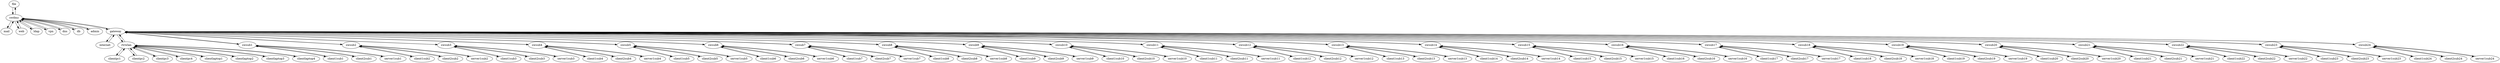digraph {
  /* DMZ */
  file -> swdmz [weight=0]
  swdmz -> file [weight=0]

  mail -> swdmz [weight=0]
  swdmz -> mail [weight=0]

  web -> swdmz [weight=0]
  swdmz -> web [weight=0]

  ldap -> swdmz [weight=0]
  swdmz -> ldap [weight=0]

  vpn -> swdmz [weight=0]
  swdmz -> vpn [weight=0]

  dns -> swdmz [weight=0]
  swdmz -> dns [weight=0]

  db -> swdmz [weight=0]
  swdmz -> db [weight=0]

  admin -> swdmz [weight=0]
  swdmz -> admin [weight=0]

  swdmz -> gateway [weight=0]
  gateway -> swdmz [weight=0]

  gateway -> internet [weight=0]
  internet -> gateway [weight=0]

  /* Clients */
  clientpc1 -> rtrwlan [weight=0]
  rtrwlan -> clientpc1 [weight=0]

  clientpc2 -> rtrwlan [weight=0]
  rtrwlan -> clientpc2 [weight=0]

  clientpc3 -> rtrwlan [weight=0]
  rtrwlan -> clientpc3 [weight=0]

  clientpc4 -> rtrwlan [weight=0]
  rtrwlan -> clientpc4 [weight=0]

  clientlaptop1 -> rtrwlan [weight=0]
  rtrwlan -> clientlaptop1 [weight=0]

  clientlaptop2 -> rtrwlan [weight=0]
  rtrwlan -> clientlaptop2 [weight=0]

  clientlaptop3 -> rtrwlan [weight=0]
  rtrwlan -> clientlaptop3 [weight=0]

  clientlaptop4 -> rtrwlan [weight=0]
  rtrwlan -> clientlaptop4 [weight=0]

  rtrwlan -> gateway [weight=0]
  gateway -> rtrwlan [weight=0]

  /* sub1 */
  client1sub1 -> swsub1 [weight=0]
  swsub1 -> client1sub1 [weight=0]
  client2sub1 -> swsub1 [weight=0]
  swsub1 -> client2sub1 [weight=0]

  server1sub1 -> swsub1 [weight=0]
  swsub1 -> server1sub1 [weight=0]

  swsub1 -> gateway [weight=0]
  gateway -> swsub1 [weight=0]

  /* sub2 */
  client1sub2 -> swsub2 [weight=0]
  swsub2 -> client1sub2 [weight=0]
  client2sub2 -> swsub2 [weight=0]
  swsub2 -> client2sub2 [weight=0]

  server1sub2 -> swsub2 [weight=0]
  swsub2 -> server1sub2 [weight=0]

  swsub2 -> gateway [weight=0]
  gateway -> swsub2 [weight=0]

  /* sub3 */
  client1sub3 -> swsub3 [weight=0]
  swsub3 -> client1sub3 [weight=0]
  client2sub3 -> swsub3 [weight=0]
  swsub3 -> client2sub3 [weight=0]

  server1sub3 -> swsub3 [weight=0]
  swsub3 -> server1sub3 [weight=0]

  swsub3 -> gateway [weight=0]
  gateway -> swsub3 [weight=0]

  /* sub4 */
  client1sub4 -> swsub4 [weight=0]
  swsub4 -> client1sub4 [weight=0]
  client2sub4 -> swsub4 [weight=0]
  swsub4 -> client2sub4 [weight=0]

  server1sub4 -> swsub4 [weight=0]
  swsub4 -> server1sub4 [weight=0]

  swsub4 -> gateway [weight=0]
  gateway -> swsub4 [weight=0]

  /* sub5 */
  client1sub5 -> swsub5 [weight=0]
  swsub5 -> client1sub5 [weight=0]
  client2sub5 -> swsub5 [weight=0]
  swsub5 -> client2sub5 [weight=0]

  server1sub5 -> swsub5 [weight=0]
  swsub5 -> server1sub5 [weight=0]

  swsub5 -> gateway [weight=0]
  gateway -> swsub5 [weight=0]

  /* sub6 */
  client1sub6 -> swsub6 [weight=0]
  swsub6 -> client1sub6 [weight=0]
  client2sub6 -> swsub6 [weight=0]
  swsub6 -> client2sub6 [weight=0]

  server1sub6 -> swsub6 [weight=0]
  swsub6 -> server1sub6 [weight=0]

  swsub6 -> gateway [weight=0]
  gateway -> swsub6 [weight=0]

  /* sub7 */
  client1sub7 -> swsub7 [weight=0]
  swsub7 -> client1sub7 [weight=0]
  client2sub7 -> swsub7 [weight=0]
  swsub7 -> client2sub7 [weight=0]

  server1sub7 -> swsub7 [weight=0]
  swsub7 -> server1sub7 [weight=0]

  swsub7 -> gateway [weight=0]
  gateway -> swsub7 [weight=0]

  /* sub8 */
  client1sub8 -> swsub8 [weight=0]
  swsub8 -> client1sub8 [weight=0]
  client2sub8 -> swsub8 [weight=0]
  swsub8 -> client2sub8 [weight=0]

  server1sub8 -> swsub8 [weight=0]
  swsub8 -> server1sub8 [weight=0]

  swsub8 -> gateway [weight=0]
  gateway -> swsub8 [weight=0]

  /* sub9 */
  client1sub9 -> swsub9 [weight=0]
  swsub9 -> client1sub9 [weight=0]
  client2sub9 -> swsub9 [weight=0]
  swsub9 -> client2sub9 [weight=0]

  server1sub9 -> swsub9 [weight=0]
  swsub9 -> server1sub9 [weight=0]

  swsub9 -> gateway [weight=0]
  gateway -> swsub9 [weight=0]

  /* sub10 */
  client1sub10 -> swsub10 [weight=0]
  swsub10 -> client1sub10 [weight=0]
  client2sub10 -> swsub10 [weight=0]
  swsub10 -> client2sub10 [weight=0]

  server1sub10 -> swsub10 [weight=0]
  swsub10 -> server1sub10 [weight=0]

  swsub10 -> gateway [weight=0]
  gateway -> swsub10 [weight=0]

  /* sub11 */
  client1sub11 -> swsub11 [weight=0]
  swsub11 -> client1sub11 [weight=0]
  client2sub11 -> swsub11 [weight=0]
  swsub11 -> client2sub11 [weight=0]

  server1sub11 -> swsub11 [weight=0]
  swsub11 -> server1sub11 [weight=0]

  swsub11 -> gateway [weight=0]
  gateway -> swsub11 [weight=0]

  /* sub12 */
  client1sub12 -> swsub12 [weight=0]
  swsub12 -> client1sub12 [weight=0]
  client2sub12 -> swsub12 [weight=0]
  swsub12 -> client2sub12 [weight=0]

  server1sub12 -> swsub12 [weight=0]
  swsub12 -> server1sub12 [weight=0]

  swsub12 -> gateway [weight=0]
  gateway -> swsub12 [weight=0]

  /* sub13 */
  client1sub13 -> swsub13 [weight=0]
  swsub13 -> client1sub13 [weight=0]
  client2sub13 -> swsub13 [weight=0]
  swsub13 -> client2sub13 [weight=0]

  server1sub13 -> swsub13 [weight=0]
  swsub13 -> server1sub13 [weight=0]

  swsub13 -> gateway [weight=0]
  gateway -> swsub13 [weight=0]

  /* sub14 */
  client1sub14 -> swsub14 [weight=0]
  swsub14 -> client1sub14 [weight=0]
  client2sub14 -> swsub14 [weight=0]
  swsub14 -> client2sub14 [weight=0]

  server1sub14 -> swsub14 [weight=0]
  swsub14 -> server1sub14 [weight=0]

  swsub14 -> gateway [weight=0]
  gateway -> swsub14 [weight=0]

  /* sub15 */
  client1sub15 -> swsub15 [weight=0]
  swsub15 -> client1sub15 [weight=0]
  client2sub15 -> swsub15 [weight=0]
  swsub15 -> client2sub15 [weight=0]

  server1sub15 -> swsub15 [weight=0]
  swsub15 -> server1sub15 [weight=0]

  swsub15 -> gateway [weight=0]
  gateway -> swsub15 [weight=0]

  /* sub16 */
  client1sub16 -> swsub16 [weight=0]
  swsub16 -> client1sub16 [weight=0]
  client2sub16 -> swsub16 [weight=0]
  swsub16 -> client2sub16 [weight=0]

  server1sub16 -> swsub16 [weight=0]
  swsub16 -> server1sub16 [weight=0]

  swsub16 -> gateway [weight=0]
  gateway -> swsub16 [weight=0]

  /* sub17 */
  client1sub17 -> swsub17 [weight=0]
  swsub17 -> client1sub17 [weight=0]
  client2sub17 -> swsub17 [weight=0]
  swsub17 -> client2sub17 [weight=0]

  server1sub17 -> swsub17 [weight=0]
  swsub17 -> server1sub17 [weight=0]

  swsub17 -> gateway [weight=0]
  gateway -> swsub17 [weight=0]

  /* sub18 */
  client1sub18 -> swsub18 [weight=0]
  swsub18 -> client1sub18 [weight=0]
  client2sub18 -> swsub18 [weight=0]
  swsub18 -> client2sub18 [weight=0]

  server1sub18 -> swsub18 [weight=0]
  swsub18 -> server1sub18 [weight=0]

  swsub18 -> gateway [weight=0]
  gateway -> swsub18 [weight=0]

  /* sub19 */
  client1sub19 -> swsub19 [weight=0]
  swsub19 -> client1sub19 [weight=0]
  client2sub19 -> swsub19 [weight=0]
  swsub19 -> client2sub19 [weight=0]

  server1sub19 -> swsub19 [weight=0]
  swsub19 -> server1sub19 [weight=0]

  swsub19 -> gateway [weight=0]
  gateway -> swsub19 [weight=0]

  /* sub20 */
  client1sub20 -> swsub20 [weight=0]
  swsub20 -> client1sub20 [weight=0]
  client2sub20 -> swsub20 [weight=0]
  swsub20 -> client2sub20 [weight=0]

  server1sub20 -> swsub20 [weight=0]
  swsub20 -> server1sub20 [weight=0]

  swsub20 -> gateway [weight=0]
  gateway -> swsub20 [weight=0]

  /* sub21 */
  client1sub21 -> swsub21 [weight=0]
  swsub21 -> client1sub21 [weight=0]
  client2sub21 -> swsub21 [weight=0]
  swsub21 -> client2sub21 [weight=0]

  server1sub21 -> swsub21 [weight=0]
  swsub21 -> server1sub21 [weight=0]

  swsub21 -> gateway [weight=0]
  gateway -> swsub21 [weight=0]

  /* sub22 */
  client1sub22 -> swsub22 [weight=0]
  swsub22 -> client1sub22 [weight=0]
  client2sub22 -> swsub22 [weight=0]
  swsub22 -> client2sub22 [weight=0]

  server1sub22 -> swsub22 [weight=0]
  swsub22 -> server1sub22 [weight=0]

  swsub22 -> gateway [weight=0]
  gateway -> swsub22 [weight=0]

  /* sub23 */
  client1sub23 -> swsub23 [weight=0]
  swsub23 -> client1sub23 [weight=0]
  client2sub23 -> swsub23 [weight=0]
  swsub23 -> client2sub23 [weight=0]

  server1sub23 -> swsub23 [weight=0]
  swsub23 -> server1sub23 [weight=0]

  swsub23 -> gateway [weight=0]
  gateway -> swsub23 [weight=0]

  /* sub24 */
  client1sub24 -> swsub24 [weight=0]
  swsub24 -> client1sub24 [weight=0]
  client2sub24 -> swsub24 [weight=0]
  swsub24 -> client2sub24 [weight=0]

  server1sub24 -> swsub24 [weight=0]
  swsub24 -> server1sub24 [weight=0]

  swsub24 -> gateway [weight=0]
  gateway -> swsub24 [weight=0]
}
